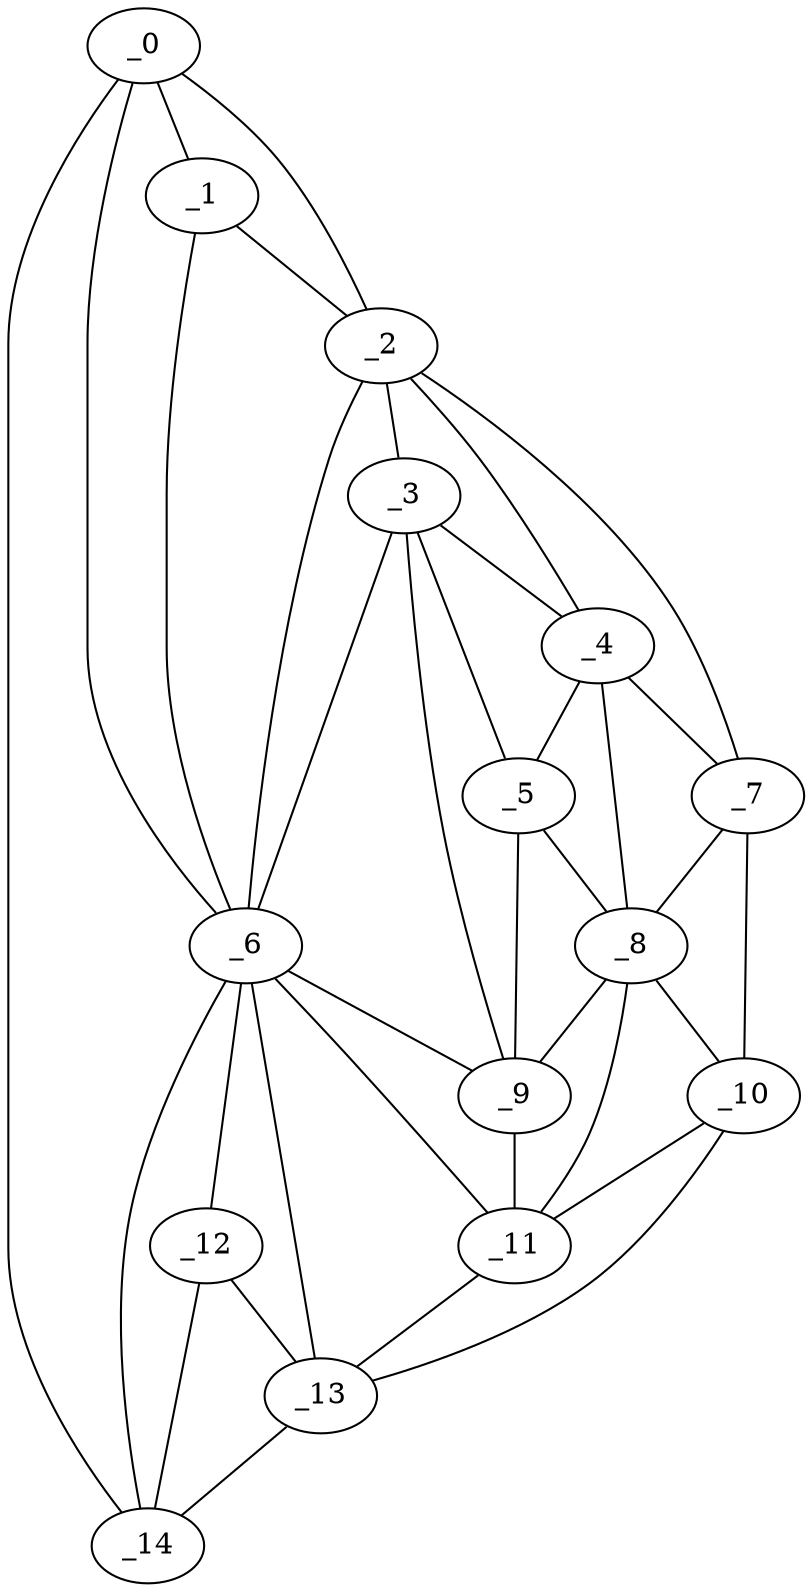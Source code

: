 graph "obj26__220.gxl" {
	_0	 [x=19,
		y=16];
	_1	 [x=23,
		y=44];
	_0 -- _1	 [valence=2];
	_2	 [x=23,
		y=53];
	_0 -- _2	 [valence=1];
	_6	 [x=52,
		y=53];
	_0 -- _6	 [valence=1];
	_14	 [x=111,
		y=16];
	_0 -- _14	 [valence=1];
	_1 -- _2	 [valence=1];
	_1 -- _6	 [valence=2];
	_3	 [x=47,
		y=62];
	_2 -- _3	 [valence=1];
	_4	 [x=47,
		y=78];
	_2 -- _4	 [valence=2];
	_2 -- _6	 [valence=2];
	_7	 [x=52,
		y=84];
	_2 -- _7	 [valence=1];
	_3 -- _4	 [valence=2];
	_5	 [x=51,
		y=69];
	_3 -- _5	 [valence=1];
	_3 -- _6	 [valence=2];
	_9	 [x=55,
		y=60];
	_3 -- _9	 [valence=1];
	_4 -- _5	 [valence=2];
	_4 -- _7	 [valence=1];
	_8	 [x=54,
		y=73];
	_4 -- _8	 [valence=2];
	_5 -- _8	 [valence=1];
	_5 -- _9	 [valence=2];
	_6 -- _9	 [valence=2];
	_11	 [x=107,
		y=54];
	_6 -- _11	 [valence=2];
	_12	 [x=109,
		y=24];
	_6 -- _12	 [valence=1];
	_13	 [x=110,
		y=31];
	_6 -- _13	 [valence=1];
	_6 -- _14	 [valence=2];
	_7 -- _8	 [valence=2];
	_10	 [x=104,
		y=107];
	_7 -- _10	 [valence=1];
	_8 -- _9	 [valence=1];
	_8 -- _10	 [valence=2];
	_8 -- _11	 [valence=2];
	_9 -- _11	 [valence=1];
	_10 -- _11	 [valence=2];
	_10 -- _13	 [valence=1];
	_11 -- _13	 [valence=2];
	_12 -- _13	 [valence=2];
	_12 -- _14	 [valence=2];
	_13 -- _14	 [valence=1];
}
